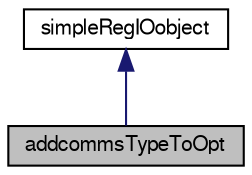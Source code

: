 digraph "addcommsTypeToOpt"
{
  bgcolor="transparent";
  edge [fontname="FreeSans",fontsize="10",labelfontname="FreeSans",labelfontsize="10"];
  node [fontname="FreeSans",fontsize="10",shape=record];
  Node2 [label="addcommsTypeToOpt",height=0.2,width=0.4,color="black", fillcolor="grey75", style="filled", fontcolor="black"];
  Node3 -> Node2 [dir="back",color="midnightblue",fontsize="10",style="solid",fontname="FreeSans"];
  Node3 [label="simpleRegIOobject",height=0.2,width=0.4,color="black",URL="$a26682.html",tooltip="Abstract base class for registered object with I/O. Used in debug symbol registration. "];
}

